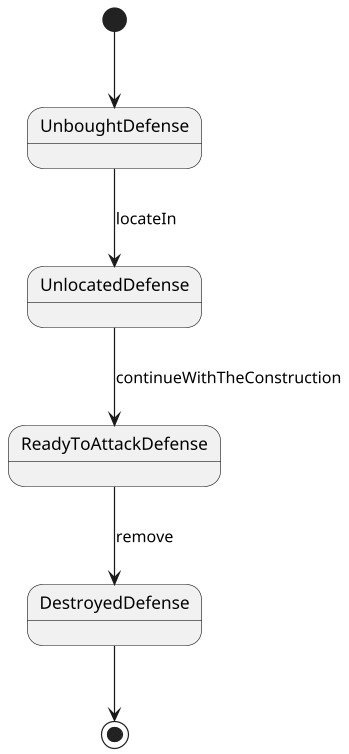 @startuml
'https://plantuml.com/state-diagram

scale 350 width
[*] --> UnboughtDefense

state UnboughtDefense {
}
  UnboughtDefense --> UnlocatedDefense: locateIn

state UnlocatedDefense {


}
    UnlocatedDefense --> ReadyToAttackDefense: continueWithTheConstruction

state  ReadyToAttackDefense{

}

ReadyToAttackDefense --> DestroyedDefense: remove

DestroyedDefense --> [*]

@enduml
